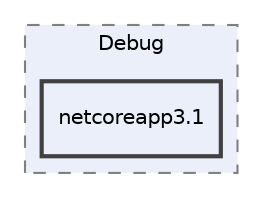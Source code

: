 digraph "C:/Users/Remey/Desktop/sae01_v3/SAE01_v2/SAE01/obj/Debug/netcoreapp3.1"
{
 // LATEX_PDF_SIZE
  edge [fontname="Helvetica",fontsize="10",labelfontname="Helvetica",labelfontsize="10"];
  node [fontname="Helvetica",fontsize="10",shape=record];
  compound=true
  subgraph clusterdir_028e196e29cfb5bd2a6c420023030e09 {
    graph [ bgcolor="#eaeff9", pencolor="grey50", style="filled,dashed,", label="Debug", fontname="Helvetica", fontsize="10", URL="dir_028e196e29cfb5bd2a6c420023030e09.html"]
  dir_a4b3b41b76d23fb08cd7a0f11d87dd21 [shape=box, label="netcoreapp3.1", style="filled,bold,", fillcolor="#eaeff9", color="grey25", URL="dir_a4b3b41b76d23fb08cd7a0f11d87dd21.html"];
  }
}
